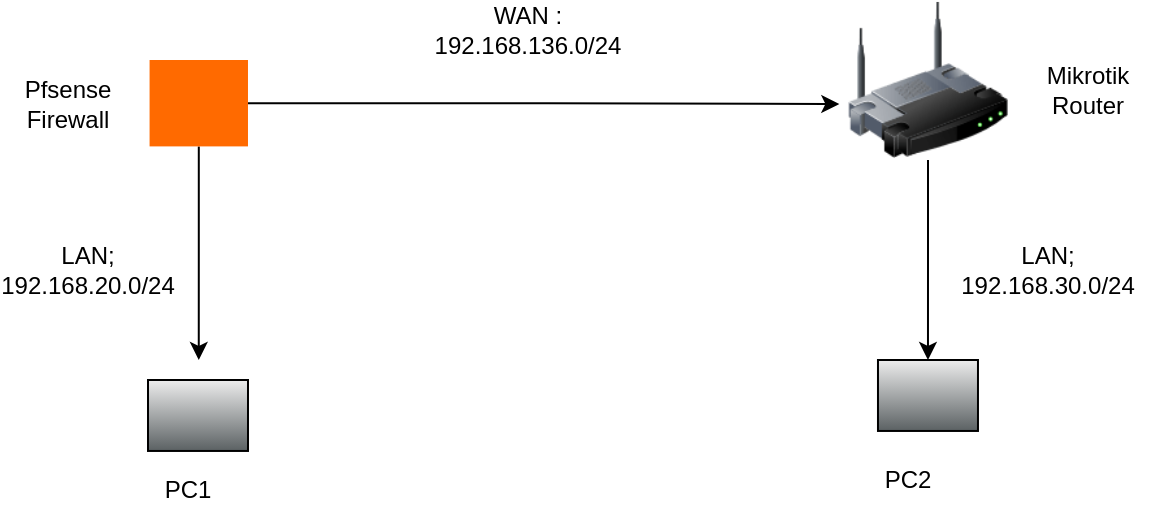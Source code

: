 <mxfile version="27.2.0">
  <diagram name="Page-1" id="_K_qyJoYk6NrldROj7PI">
    <mxGraphModel dx="1205" dy="666" grid="1" gridSize="10" guides="1" tooltips="1" connect="1" arrows="1" fold="1" page="1" pageScale="1" pageWidth="850" pageHeight="1100" math="0" shadow="0">
      <root>
        <mxCell id="0" />
        <mxCell id="1" parent="0" />
        <mxCell id="7jm5CJflM2CjaXtEkwH7-5" style="edgeStyle=orthogonalEdgeStyle;rounded=0;orthogonalLoop=1;jettySize=auto;html=1;" edge="1" parent="1" source="7jm5CJflM2CjaXtEkwH7-1">
          <mxGeometry relative="1" as="geometry">
            <mxPoint x="155.39" y="320" as="targetPoint" />
          </mxGeometry>
        </mxCell>
        <mxCell id="7jm5CJflM2CjaXtEkwH7-1" value="" style="points=[];aspect=fixed;html=1;align=center;shadow=0;dashed=0;fillColor=#FF6A00;strokeColor=none;shape=mxgraph.alibaba_cloud.waf_web_application_firewall;" vertex="1" parent="1">
          <mxGeometry x="130.79" y="170" width="49.2" height="43.2" as="geometry" />
        </mxCell>
        <mxCell id="7jm5CJflM2CjaXtEkwH7-7" style="edgeStyle=orthogonalEdgeStyle;rounded=0;orthogonalLoop=1;jettySize=auto;html=1;" edge="1" parent="1" source="7jm5CJflM2CjaXtEkwH7-2">
          <mxGeometry relative="1" as="geometry">
            <mxPoint x="519.99" y="320" as="targetPoint" />
          </mxGeometry>
        </mxCell>
        <mxCell id="7jm5CJflM2CjaXtEkwH7-2" value="" style="image;html=1;image=img/lib/clip_art/networking/Wireless_Router_128x128.png" vertex="1" parent="1">
          <mxGeometry x="479.99" y="140" width="80" height="80" as="geometry" />
        </mxCell>
        <mxCell id="7jm5CJflM2CjaXtEkwH7-3" value="" style="shape=mxgraph.networks2.icon;aspect=fixed;fillColor=#EDEDED;strokeColor=#000000;gradientColor=#5B6163;network2IconShadow=1;network2bgFillColor=none;network2Icon=mxgraph.networks2.pc;network2IconYOffset=-0.059;network2IconW=1.0;network2IconH=0.71;" vertex="1" parent="1">
          <mxGeometry x="130" y="330" width="49.995" height="35.48" as="geometry" />
        </mxCell>
        <mxCell id="7jm5CJflM2CjaXtEkwH7-4" value="" style="shape=mxgraph.networks2.icon;aspect=fixed;fillColor=#EDEDED;strokeColor=#000000;gradientColor=#5B6163;network2IconShadow=1;network2bgFillColor=none;network2Icon=mxgraph.networks2.pc;network2IconYOffset=-0.059;network2IconW=1.0;network2IconH=0.71;" vertex="1" parent="1">
          <mxGeometry x="494.99" y="320" width="49.995" height="35.48" as="geometry" />
        </mxCell>
        <mxCell id="7jm5CJflM2CjaXtEkwH7-6" style="edgeStyle=orthogonalEdgeStyle;rounded=0;orthogonalLoop=1;jettySize=auto;html=1;entryX=-0.054;entryY=0.65;entryDx=0;entryDy=0;entryPerimeter=0;" edge="1" parent="1" source="7jm5CJflM2CjaXtEkwH7-1" target="7jm5CJflM2CjaXtEkwH7-2">
          <mxGeometry relative="1" as="geometry" />
        </mxCell>
        <mxCell id="7jm5CJflM2CjaXtEkwH7-8" value="Pfsense Firewall" style="text;html=1;align=center;verticalAlign=middle;whiteSpace=wrap;rounded=0;" vertex="1" parent="1">
          <mxGeometry x="60" y="176.6" width="60" height="30" as="geometry" />
        </mxCell>
        <mxCell id="7jm5CJflM2CjaXtEkwH7-9" value="Mikrotik Router" style="text;html=1;align=center;verticalAlign=middle;whiteSpace=wrap;rounded=0;" vertex="1" parent="1">
          <mxGeometry x="570" y="170" width="60" height="30" as="geometry" />
        </mxCell>
        <mxCell id="7jm5CJflM2CjaXtEkwH7-10" value="PC1" style="text;html=1;align=center;verticalAlign=middle;whiteSpace=wrap;rounded=0;" vertex="1" parent="1">
          <mxGeometry x="119.99" y="370" width="60" height="30" as="geometry" />
        </mxCell>
        <mxCell id="7jm5CJflM2CjaXtEkwH7-11" value="PC2" style="text;html=1;align=center;verticalAlign=middle;whiteSpace=wrap;rounded=0;" vertex="1" parent="1">
          <mxGeometry x="479.99" y="365.48" width="60" height="30" as="geometry" />
        </mxCell>
        <mxCell id="7jm5CJflM2CjaXtEkwH7-12" value="LAN; 192.168.20.0/24" style="text;html=1;align=center;verticalAlign=middle;whiteSpace=wrap;rounded=0;" vertex="1" parent="1">
          <mxGeometry x="70" y="260" width="60" height="30" as="geometry" />
        </mxCell>
        <mxCell id="7jm5CJflM2CjaXtEkwH7-13" value="LAN; 192.168.30.0/24" style="text;html=1;align=center;verticalAlign=middle;whiteSpace=wrap;rounded=0;" vertex="1" parent="1">
          <mxGeometry x="550" y="260" width="60" height="30" as="geometry" />
        </mxCell>
        <mxCell id="7jm5CJflM2CjaXtEkwH7-14" value="WAN : 192.168.136.0/24" style="text;html=1;align=center;verticalAlign=middle;whiteSpace=wrap;rounded=0;" vertex="1" parent="1">
          <mxGeometry x="290" y="140" width="60" height="30" as="geometry" />
        </mxCell>
      </root>
    </mxGraphModel>
  </diagram>
</mxfile>
